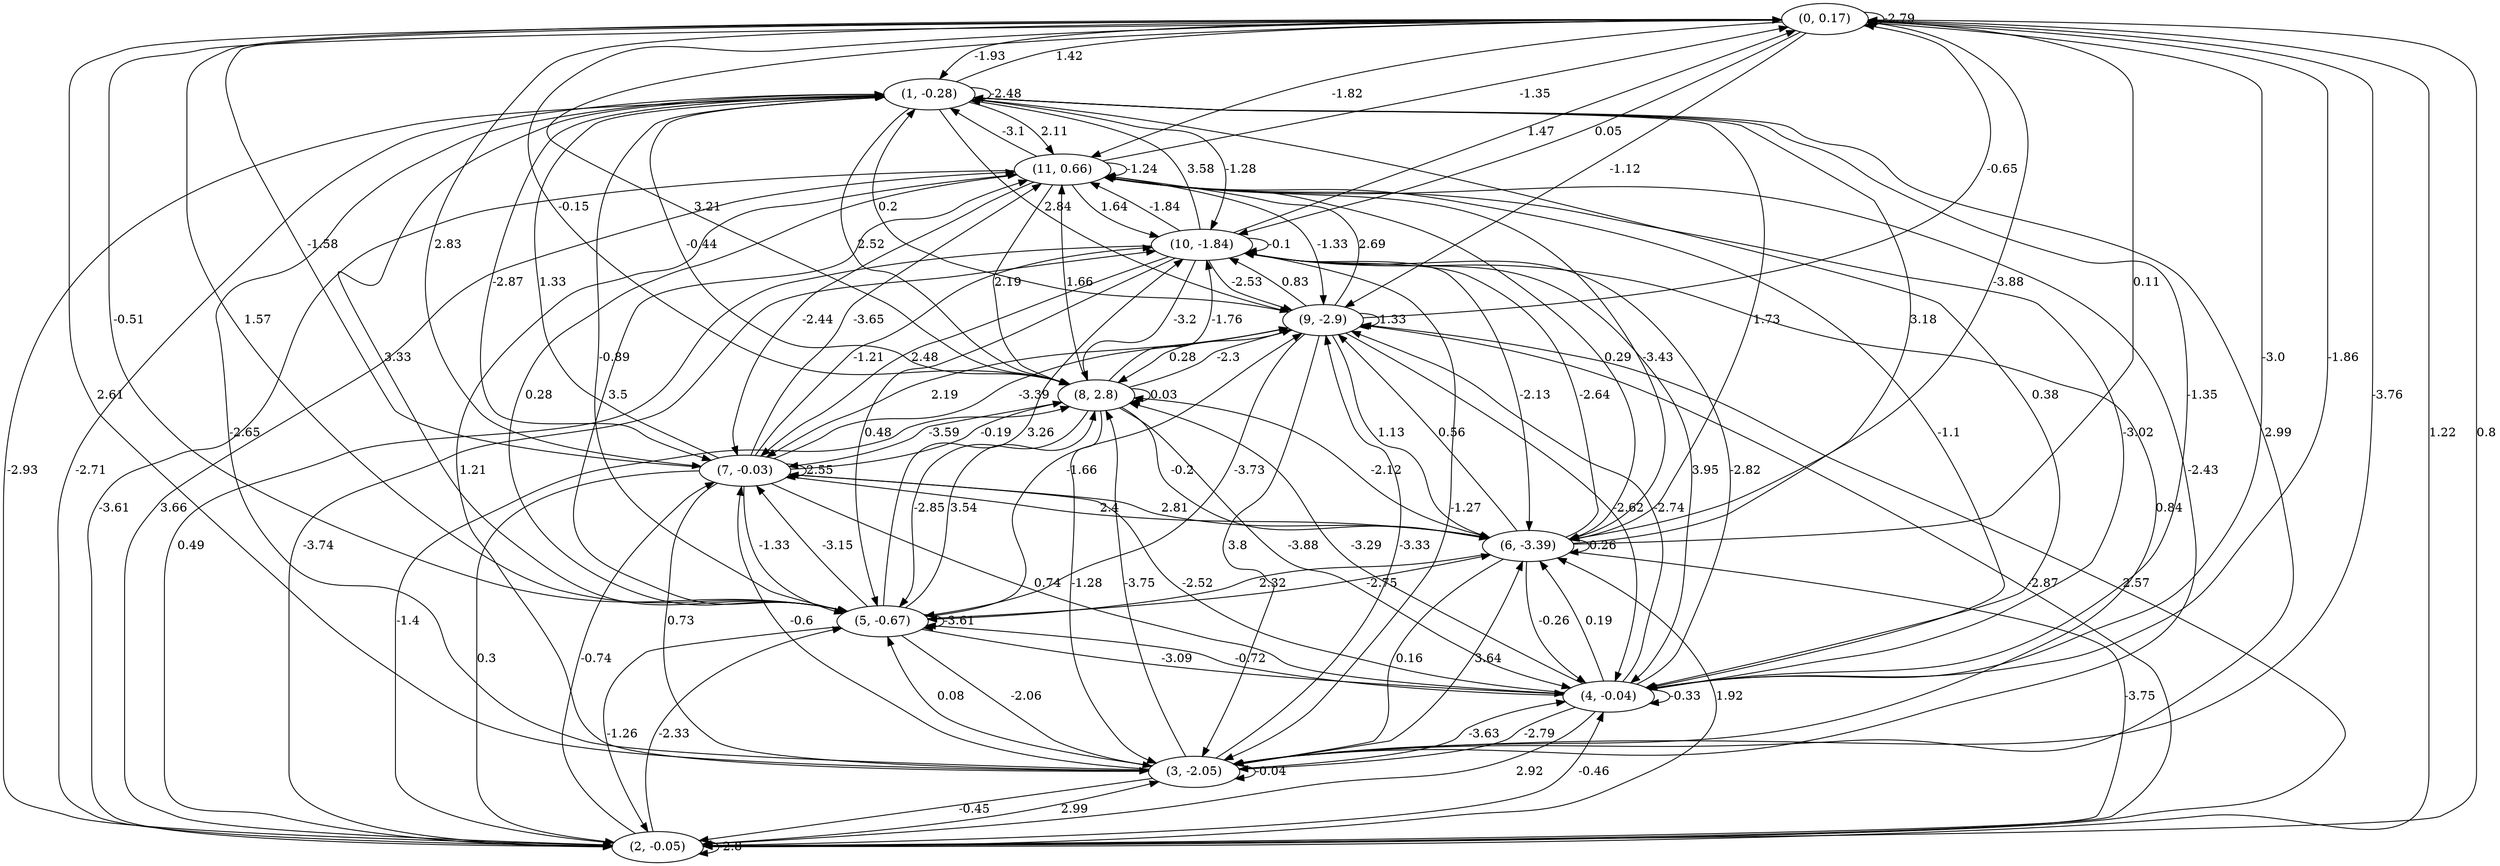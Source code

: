 digraph {
    0 [ label = "(0, 0.17)" ]
    1 [ label = "(1, -0.28)" ]
    2 [ label = "(2, -0.05)" ]
    3 [ label = "(3, -2.05)" ]
    4 [ label = "(4, -0.04)" ]
    5 [ label = "(5, -0.67)" ]
    6 [ label = "(6, -3.39)" ]
    7 [ label = "(7, -0.03)" ]
    8 [ label = "(8, 2.8)" ]
    9 [ label = "(9, -2.9)" ]
    10 [ label = "(10, -1.84)" ]
    11 [ label = "(11, 0.66)" ]
    0 -> 0 [ label = "-2.79" ]
    1 -> 1 [ label = "-2.48" ]
    2 -> 2 [ label = "-2.8" ]
    3 -> 3 [ label = "-0.04" ]
    4 -> 4 [ label = "-0.33" ]
    5 -> 5 [ label = "-3.61" ]
    6 -> 6 [ label = "0.26" ]
    7 -> 7 [ label = "2.55" ]
    8 -> 8 [ label = "0.03" ]
    9 -> 9 [ label = "1.33" ]
    10 -> 10 [ label = "-0.1" ]
    11 -> 11 [ label = "-1.24" ]
    1 -> 0 [ label = "1.42" ]
    2 -> 0 [ label = "0.8" ]
    3 -> 0 [ label = "-3.76" ]
    4 -> 0 [ label = "-3.0" ]
    5 -> 0 [ label = "1.57" ]
    6 -> 0 [ label = "0.11" ]
    7 -> 0 [ label = "-1.58" ]
    8 -> 0 [ label = "3.21" ]
    9 -> 0 [ label = "-0.65" ]
    10 -> 0 [ label = "1.47" ]
    11 -> 0 [ label = "-1.35" ]
    0 -> 1 [ label = "-1.93" ]
    2 -> 1 [ label = "-2.71" ]
    3 -> 1 [ label = "-2.65" ]
    4 -> 1 [ label = "-1.35" ]
    5 -> 1 [ label = "3.33" ]
    6 -> 1 [ label = "3.18" ]
    7 -> 1 [ label = "1.33" ]
    8 -> 1 [ label = "-0.44" ]
    9 -> 1 [ label = "0.2" ]
    10 -> 1 [ label = "3.58" ]
    11 -> 1 [ label = "-3.1" ]
    0 -> 2 [ label = "1.22" ]
    1 -> 2 [ label = "-2.93" ]
    3 -> 2 [ label = "-0.45" ]
    4 -> 2 [ label = "2.92" ]
    5 -> 2 [ label = "-1.26" ]
    6 -> 2 [ label = "-3.75" ]
    7 -> 2 [ label = "0.3" ]
    9 -> 2 [ label = "-2.87" ]
    10 -> 2 [ label = "0.49" ]
    11 -> 2 [ label = "-3.61" ]
    0 -> 3 [ label = "2.61" ]
    1 -> 3 [ label = "2.99" ]
    2 -> 3 [ label = "2.99" ]
    4 -> 3 [ label = "-2.79" ]
    5 -> 3 [ label = "-2.06" ]
    6 -> 3 [ label = "0.16" ]
    7 -> 3 [ label = "0.73" ]
    8 -> 3 [ label = "-1.28" ]
    9 -> 3 [ label = "3.8" ]
    10 -> 3 [ label = "-1.27" ]
    11 -> 3 [ label = "-2.43" ]
    0 -> 4 [ label = "-1.86" ]
    1 -> 4 [ label = "0.38" ]
    2 -> 4 [ label = "-0.46" ]
    3 -> 4 [ label = "-3.63" ]
    5 -> 4 [ label = "-3.09" ]
    6 -> 4 [ label = "-0.26" ]
    7 -> 4 [ label = "0.74" ]
    8 -> 4 [ label = "-3.88" ]
    9 -> 4 [ label = "-2.62" ]
    10 -> 4 [ label = "3.95" ]
    11 -> 4 [ label = "-1.1" ]
    0 -> 5 [ label = "-0.51" ]
    1 -> 5 [ label = "-0.89" ]
    2 -> 5 [ label = "-2.33" ]
    3 -> 5 [ label = "0.08" ]
    4 -> 5 [ label = "-0.72" ]
    6 -> 5 [ label = "2.32" ]
    7 -> 5 [ label = "-1.33" ]
    8 -> 5 [ label = "-2.85" ]
    9 -> 5 [ label = "-3.73" ]
    10 -> 5 [ label = "0.48" ]
    11 -> 5 [ label = "0.28" ]
    0 -> 6 [ label = "-3.88" ]
    1 -> 6 [ label = "1.73" ]
    2 -> 6 [ label = "1.92" ]
    3 -> 6 [ label = "3.64" ]
    4 -> 6 [ label = "0.19" ]
    5 -> 6 [ label = "-2.75" ]
    7 -> 6 [ label = "2.4" ]
    8 -> 6 [ label = "-0.2" ]
    9 -> 6 [ label = "1.13" ]
    10 -> 6 [ label = "-2.13" ]
    11 -> 6 [ label = "0.29" ]
    0 -> 7 [ label = "2.83" ]
    1 -> 7 [ label = "-2.87" ]
    2 -> 7 [ label = "-0.74" ]
    3 -> 7 [ label = "-0.6" ]
    4 -> 7 [ label = "-2.52" ]
    5 -> 7 [ label = "-3.15" ]
    6 -> 7 [ label = "2.81" ]
    8 -> 7 [ label = "-3.59" ]
    9 -> 7 [ label = "2.19" ]
    10 -> 7 [ label = "2.48" ]
    11 -> 7 [ label = "-2.44" ]
    0 -> 8 [ label = "-0.15" ]
    1 -> 8 [ label = "2.52" ]
    2 -> 8 [ label = "-1.4" ]
    3 -> 8 [ label = "-3.75" ]
    4 -> 8 [ label = "-3.29" ]
    5 -> 8 [ label = "3.54" ]
    6 -> 8 [ label = "-2.12" ]
    7 -> 8 [ label = "-0.19" ]
    9 -> 8 [ label = "0.28" ]
    10 -> 8 [ label = "-3.2" ]
    11 -> 8 [ label = "2.19" ]
    0 -> 9 [ label = "-1.12" ]
    1 -> 9 [ label = "2.84" ]
    2 -> 9 [ label = "2.57" ]
    3 -> 9 [ label = "-3.33" ]
    4 -> 9 [ label = "-2.74" ]
    5 -> 9 [ label = "-1.66" ]
    6 -> 9 [ label = "0.56" ]
    7 -> 9 [ label = "-3.39" ]
    8 -> 9 [ label = "-2.3" ]
    10 -> 9 [ label = "-2.53" ]
    11 -> 9 [ label = "-1.33" ]
    0 -> 10 [ label = "0.05" ]
    1 -> 10 [ label = "-1.28" ]
    2 -> 10 [ label = "-3.74" ]
    3 -> 10 [ label = "0.84" ]
    4 -> 10 [ label = "-2.82" ]
    5 -> 10 [ label = "3.26" ]
    6 -> 10 [ label = "-2.64" ]
    7 -> 10 [ label = "-1.21" ]
    8 -> 10 [ label = "-1.76" ]
    9 -> 10 [ label = "0.83" ]
    11 -> 10 [ label = "1.64" ]
    0 -> 11 [ label = "-1.82" ]
    1 -> 11 [ label = "2.11" ]
    2 -> 11 [ label = "3.66" ]
    3 -> 11 [ label = "1.21" ]
    4 -> 11 [ label = "-3.02" ]
    5 -> 11 [ label = "3.5" ]
    6 -> 11 [ label = "-3.43" ]
    7 -> 11 [ label = "-3.65" ]
    8 -> 11 [ label = "1.66" ]
    9 -> 11 [ label = "2.69" ]
    10 -> 11 [ label = "-1.84" ]
}

